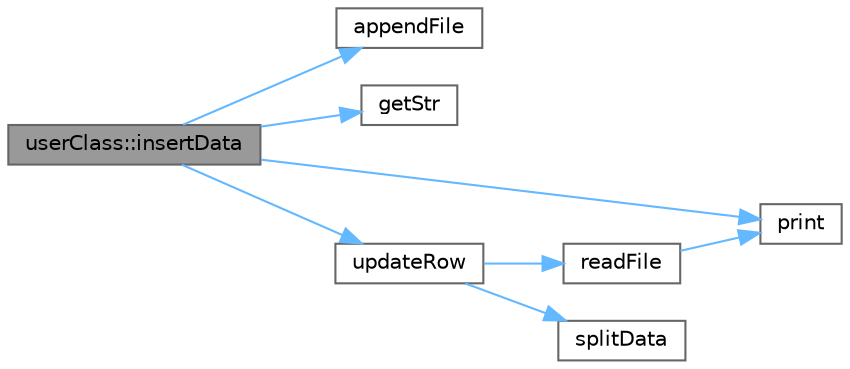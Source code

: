 digraph "userClass::insertData"
{
 // LATEX_PDF_SIZE
  bgcolor="transparent";
  edge [fontname=Helvetica,fontsize=10,labelfontname=Helvetica,labelfontsize=10];
  node [fontname=Helvetica,fontsize=10,shape=box,height=0.2,width=0.4];
  rankdir="LR";
  Node1 [id="Node000001",label="userClass::insertData",height=0.2,width=0.4,color="gray40", fillcolor="grey60", style="filled", fontcolor="black",tooltip=" "];
  Node1 -> Node2 [id="edge1_Node000001_Node000002",color="steelblue1",style="solid",tooltip=" "];
  Node2 [id="Node000002",label="appendFile",height=0.2,width=0.4,color="grey40", fillcolor="white", style="filled",URL="$handle_file_8h.html#ab15f6f078702557c053e75c708850ced",tooltip="Append the content to the file."];
  Node1 -> Node3 [id="edge2_Node000001_Node000003",color="steelblue1",style="solid",tooltip=" "];
  Node3 [id="Node000003",label="getStr",height=0.2,width=0.4,color="grey40", fillcolor="white", style="filled",URL="$snippets_8h.html#af8e7c159b1b91b5d208a01fc24c7923a",tooltip=" "];
  Node1 -> Node4 [id="edge3_Node000001_Node000004",color="steelblue1",style="solid",tooltip=" "];
  Node4 [id="Node000004",label="print",height=0.2,width=0.4,color="grey40", fillcolor="white", style="filled",URL="$print_8h.html#af04078888e447f948566919c3858fe47",tooltip="print the value to the console with new line at the end"];
  Node1 -> Node5 [id="edge4_Node000001_Node000005",color="steelblue1",style="solid",tooltip=" "];
  Node5 [id="Node000005",label="updateRow",height=0.2,width=0.4,color="grey40", fillcolor="white", style="filled",URL="$handle_file_8h.html#afcf150167e14c5ebca50a99e0a799ced",tooltip="update the row in the file"];
  Node5 -> Node6 [id="edge5_Node000005_Node000006",color="steelblue1",style="solid",tooltip=" "];
  Node6 [id="Node000006",label="readFile",height=0.2,width=0.4,color="grey40", fillcolor="white", style="filled",URL="$handle_file_8h.html#a5b0c648b10e6d480634c0ff6c5b2628b",tooltip="Read the file and store the content in a string."];
  Node6 -> Node4 [id="edge6_Node000006_Node000004",color="steelblue1",style="solid",tooltip=" "];
  Node5 -> Node7 [id="edge7_Node000005_Node000007",color="steelblue1",style="solid",tooltip=" "];
  Node7 [id="Node000007",label="splitData",height=0.2,width=0.4,color="grey40", fillcolor="white", style="filled",URL="$handle_file_8h.html#a6f796b929af19755dbd090ee16d5778c",tooltip="Split the string into a vector."];
}
